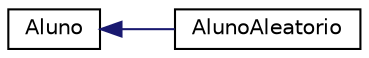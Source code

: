 digraph "Graphical Class Hierarchy"
{
  edge [fontname="Helvetica",fontsize="10",labelfontname="Helvetica",labelfontsize="10"];
  node [fontname="Helvetica",fontsize="10",shape=record];
  rankdir="LR";
  Node1 [label="Aluno",height=0.2,width=0.4,color="black", fillcolor="white", style="filled",URL="$class_aluno.html"];
  Node1 -> Node2 [dir="back",color="midnightblue",fontsize="10",style="solid",fontname="Helvetica"];
  Node2 [label="AlunoAleatorio",height=0.2,width=0.4,color="black", fillcolor="white", style="filled",URL="$class_aluno_aleatorio.html"];
}
